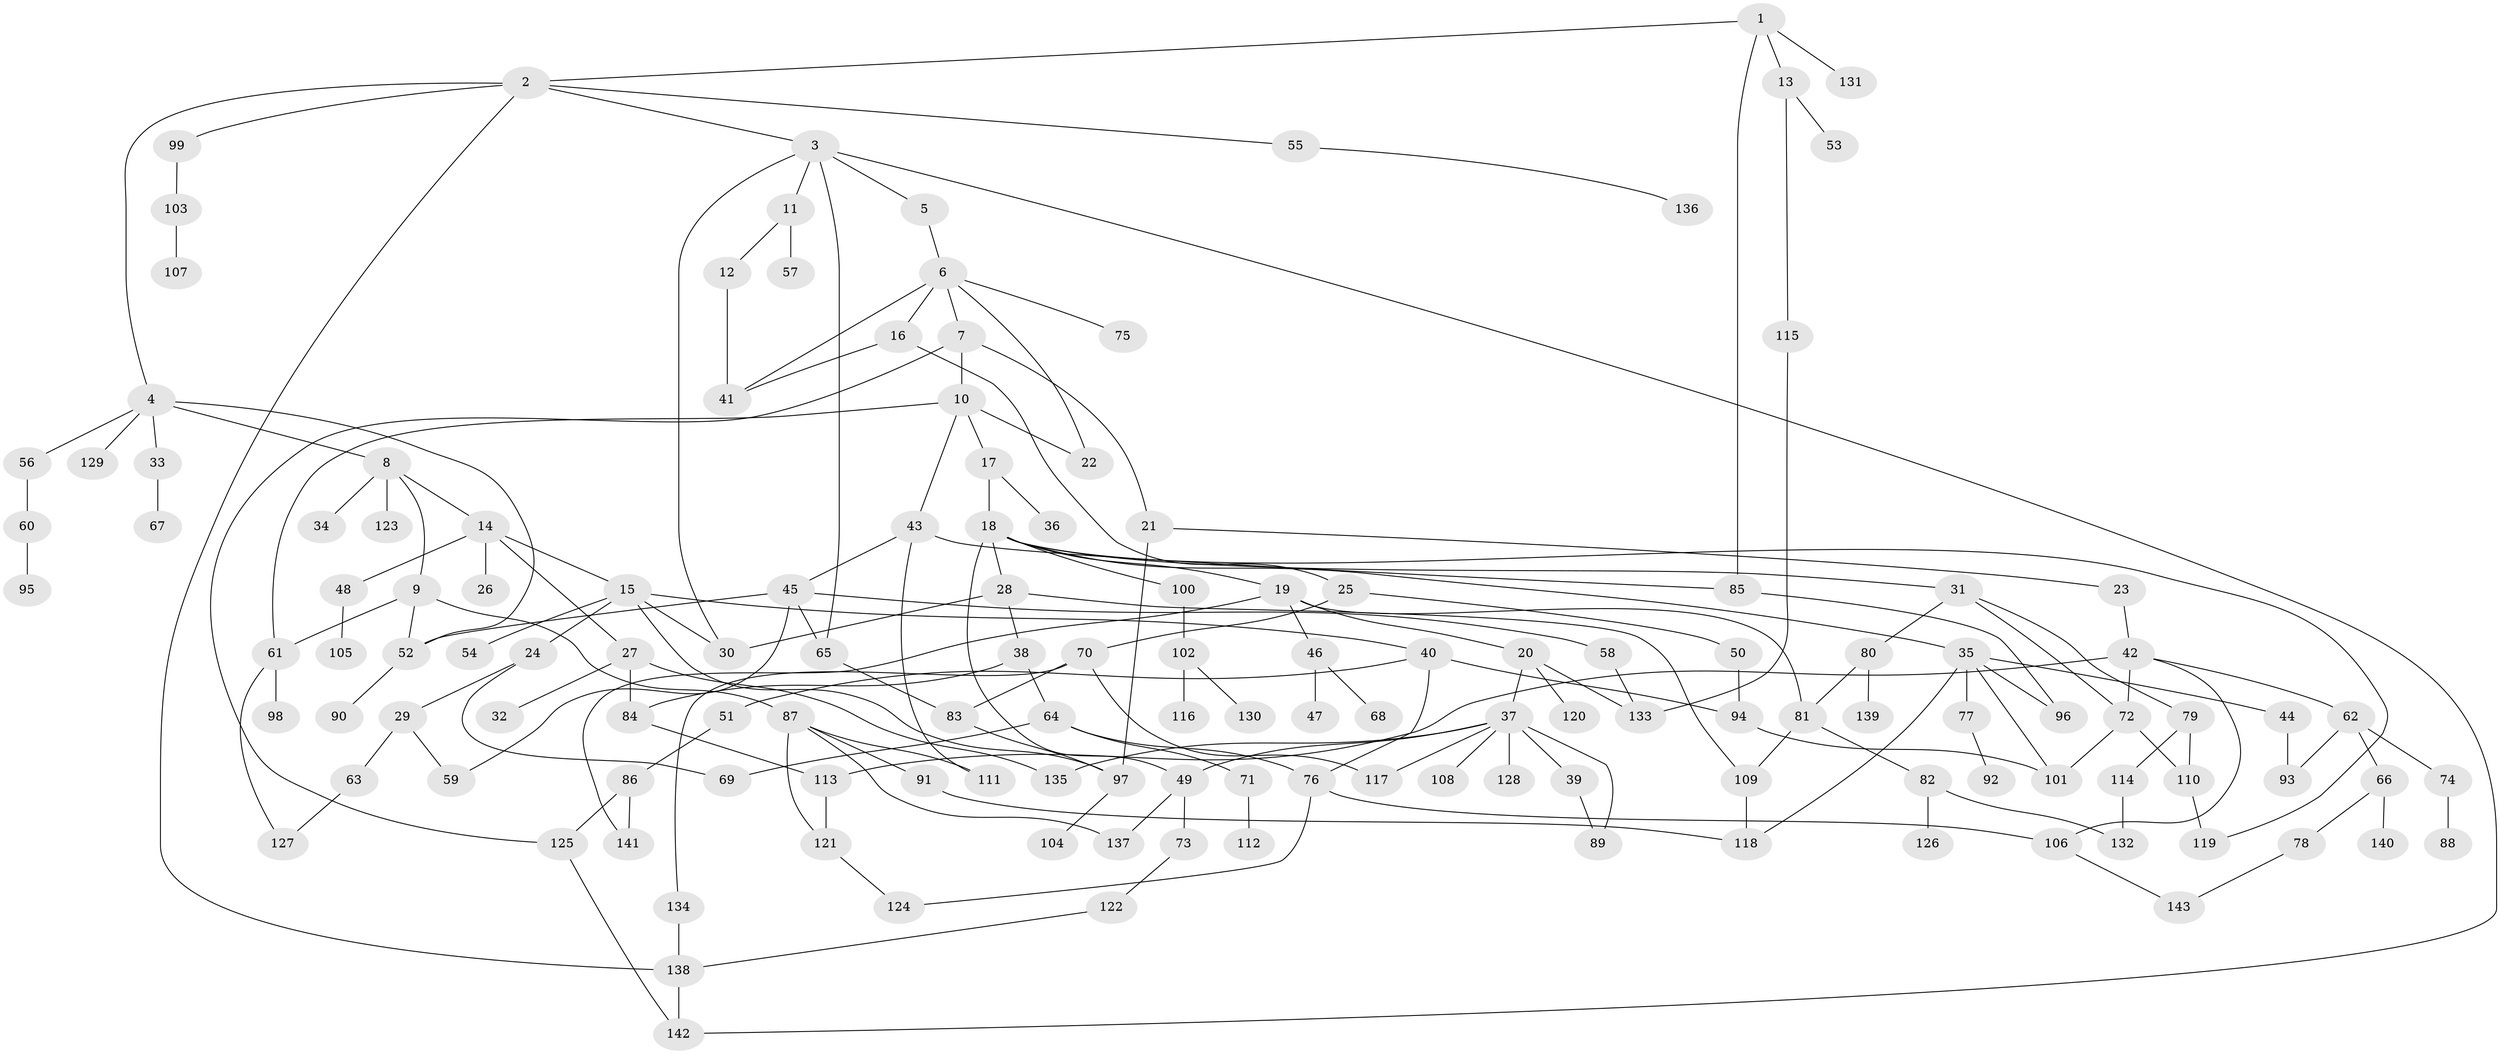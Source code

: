 // coarse degree distribution, {4: 0.1267605633802817, 9: 0.014084507042253521, 5: 0.056338028169014086, 8: 0.028169014084507043, 6: 0.04225352112676056, 7: 0.056338028169014086, 3: 0.19718309859154928, 2: 0.18309859154929578, 13: 0.014084507042253521, 1: 0.28169014084507044}
// Generated by graph-tools (version 1.1) at 2025/17/03/04/25 18:17:04]
// undirected, 143 vertices, 192 edges
graph export_dot {
graph [start="1"]
  node [color=gray90,style=filled];
  1;
  2;
  3;
  4;
  5;
  6;
  7;
  8;
  9;
  10;
  11;
  12;
  13;
  14;
  15;
  16;
  17;
  18;
  19;
  20;
  21;
  22;
  23;
  24;
  25;
  26;
  27;
  28;
  29;
  30;
  31;
  32;
  33;
  34;
  35;
  36;
  37;
  38;
  39;
  40;
  41;
  42;
  43;
  44;
  45;
  46;
  47;
  48;
  49;
  50;
  51;
  52;
  53;
  54;
  55;
  56;
  57;
  58;
  59;
  60;
  61;
  62;
  63;
  64;
  65;
  66;
  67;
  68;
  69;
  70;
  71;
  72;
  73;
  74;
  75;
  76;
  77;
  78;
  79;
  80;
  81;
  82;
  83;
  84;
  85;
  86;
  87;
  88;
  89;
  90;
  91;
  92;
  93;
  94;
  95;
  96;
  97;
  98;
  99;
  100;
  101;
  102;
  103;
  104;
  105;
  106;
  107;
  108;
  109;
  110;
  111;
  112;
  113;
  114;
  115;
  116;
  117;
  118;
  119;
  120;
  121;
  122;
  123;
  124;
  125;
  126;
  127;
  128;
  129;
  130;
  131;
  132;
  133;
  134;
  135;
  136;
  137;
  138;
  139;
  140;
  141;
  142;
  143;
  1 -- 2;
  1 -- 13;
  1 -- 131;
  1 -- 85;
  2 -- 3;
  2 -- 4;
  2 -- 55;
  2 -- 99;
  2 -- 138;
  3 -- 5;
  3 -- 11;
  3 -- 30;
  3 -- 65;
  3 -- 142;
  4 -- 8;
  4 -- 33;
  4 -- 52;
  4 -- 56;
  4 -- 129;
  5 -- 6;
  6 -- 7;
  6 -- 16;
  6 -- 41;
  6 -- 75;
  6 -- 22;
  7 -- 10;
  7 -- 21;
  7 -- 125;
  8 -- 9;
  8 -- 14;
  8 -- 34;
  8 -- 123;
  9 -- 87;
  9 -- 61;
  9 -- 52;
  10 -- 17;
  10 -- 22;
  10 -- 43;
  10 -- 61;
  11 -- 12;
  11 -- 57;
  12 -- 41;
  13 -- 53;
  13 -- 115;
  14 -- 15;
  14 -- 26;
  14 -- 27;
  14 -- 48;
  15 -- 24;
  15 -- 40;
  15 -- 54;
  15 -- 97;
  15 -- 30;
  16 -- 25;
  16 -- 41;
  17 -- 18;
  17 -- 36;
  18 -- 19;
  18 -- 28;
  18 -- 31;
  18 -- 35;
  18 -- 100;
  18 -- 119;
  18 -- 49;
  19 -- 20;
  19 -- 46;
  19 -- 81;
  19 -- 141;
  20 -- 37;
  20 -- 120;
  20 -- 133;
  21 -- 23;
  21 -- 97;
  23 -- 42;
  24 -- 29;
  24 -- 69;
  25 -- 50;
  25 -- 70;
  27 -- 32;
  27 -- 84;
  27 -- 135;
  28 -- 38;
  28 -- 109;
  28 -- 30;
  29 -- 63;
  29 -- 59;
  31 -- 72;
  31 -- 79;
  31 -- 80;
  33 -- 67;
  35 -- 44;
  35 -- 77;
  35 -- 118;
  35 -- 101;
  35 -- 96;
  37 -- 39;
  37 -- 49;
  37 -- 89;
  37 -- 108;
  37 -- 117;
  37 -- 128;
  37 -- 135;
  38 -- 64;
  38 -- 84;
  39 -- 89;
  40 -- 51;
  40 -- 76;
  40 -- 94;
  42 -- 62;
  42 -- 106;
  42 -- 113;
  42 -- 72;
  43 -- 45;
  43 -- 85;
  43 -- 111;
  44 -- 93;
  45 -- 58;
  45 -- 59;
  45 -- 65;
  45 -- 52;
  46 -- 47;
  46 -- 68;
  48 -- 105;
  49 -- 73;
  49 -- 137;
  50 -- 94;
  51 -- 86;
  52 -- 90;
  55 -- 136;
  56 -- 60;
  58 -- 133;
  60 -- 95;
  61 -- 98;
  61 -- 127;
  62 -- 66;
  62 -- 74;
  62 -- 93;
  63 -- 127;
  64 -- 69;
  64 -- 71;
  64 -- 76;
  65 -- 83;
  66 -- 78;
  66 -- 140;
  70 -- 83;
  70 -- 134;
  70 -- 117;
  71 -- 112;
  72 -- 110;
  72 -- 101;
  73 -- 122;
  74 -- 88;
  76 -- 124;
  76 -- 106;
  77 -- 92;
  78 -- 143;
  79 -- 110;
  79 -- 114;
  80 -- 139;
  80 -- 81;
  81 -- 82;
  81 -- 109;
  82 -- 126;
  82 -- 132;
  83 -- 97;
  84 -- 113;
  85 -- 96;
  86 -- 125;
  86 -- 141;
  87 -- 91;
  87 -- 111;
  87 -- 121;
  87 -- 137;
  91 -- 118;
  94 -- 101;
  97 -- 104;
  99 -- 103;
  100 -- 102;
  102 -- 116;
  102 -- 130;
  103 -- 107;
  106 -- 143;
  109 -- 118;
  110 -- 119;
  113 -- 121;
  114 -- 132;
  115 -- 133;
  121 -- 124;
  122 -- 138;
  125 -- 142;
  134 -- 138;
  138 -- 142;
}
